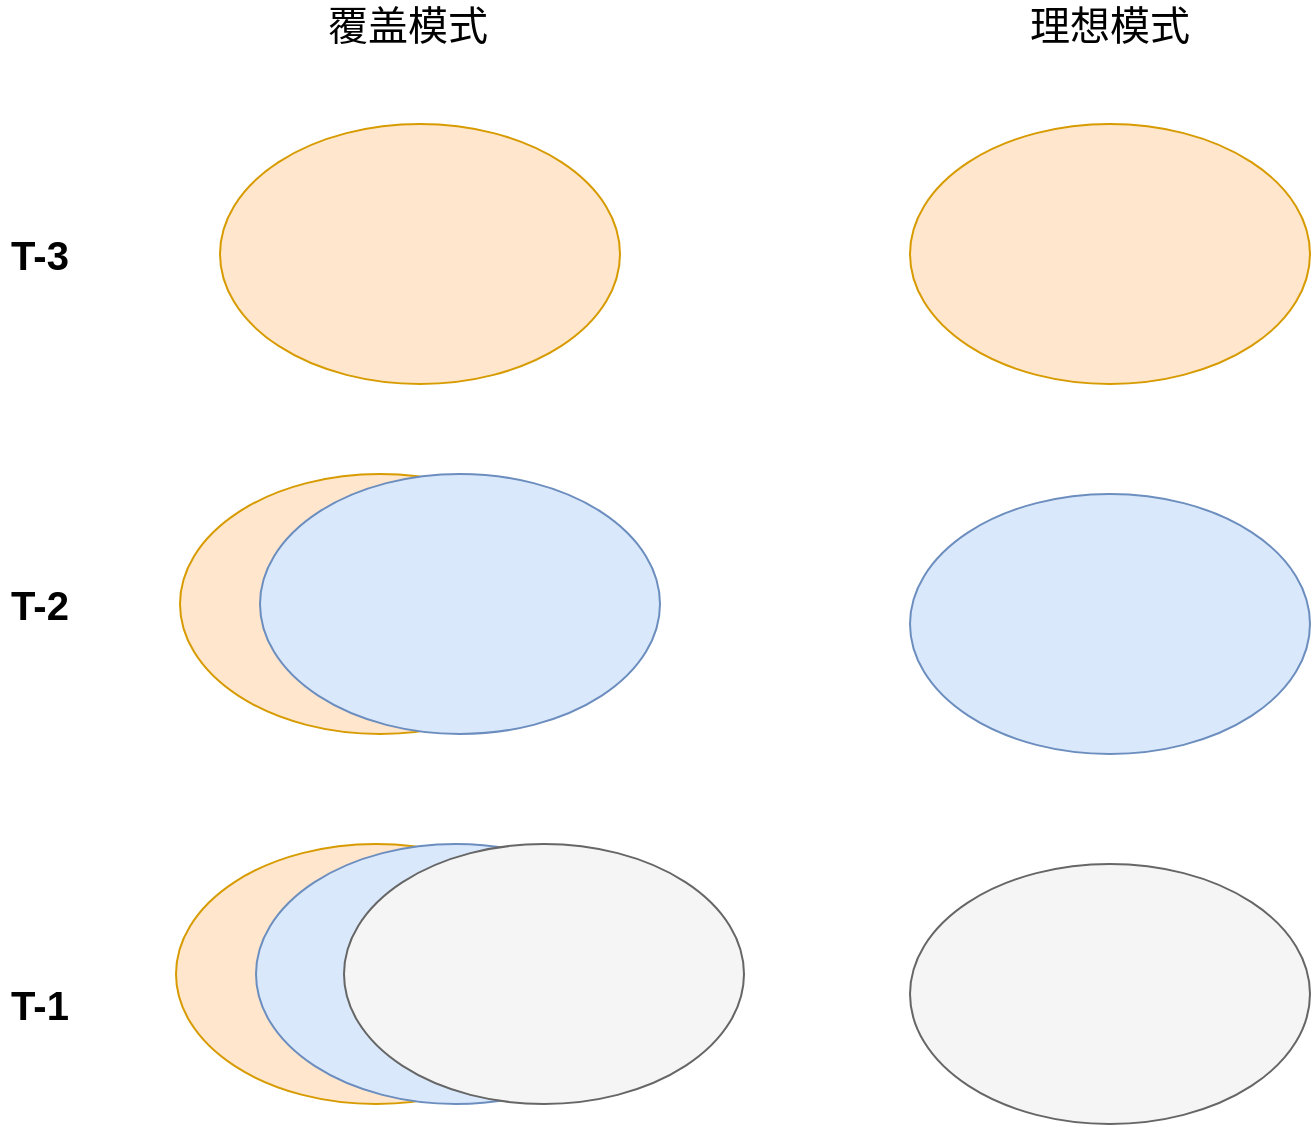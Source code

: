<mxfile version="14.9.0" type="github">
  <diagram id="0oDl1MHd10yxktUDLVmI" name="Page-1">
    <mxGraphModel dx="1255" dy="811" grid="1" gridSize="10" guides="1" tooltips="1" connect="1" arrows="1" fold="1" page="1" pageScale="1" pageWidth="827" pageHeight="1169" math="0" shadow="0">
      <root>
        <mxCell id="0" />
        <mxCell id="1" parent="0" />
        <mxCell id="EZFK8i8KoXwRZ8VUh1wl-1" value="" style="ellipse;whiteSpace=wrap;html=1;fillColor=#ffe6cc;strokeColor=#d79b00;" parent="1" vertex="1">
          <mxGeometry x="260" y="250" width="200" height="130" as="geometry" />
        </mxCell>
        <mxCell id="EZFK8i8KoXwRZ8VUh1wl-4" value="T-3" style="text;html=1;strokeColor=none;fillColor=none;align=center;verticalAlign=middle;whiteSpace=wrap;rounded=0;fontSize=20;fontStyle=1" parent="1" vertex="1">
          <mxGeometry x="150" y="305" width="40" height="20" as="geometry" />
        </mxCell>
        <mxCell id="EZFK8i8KoXwRZ8VUh1wl-5" value="T-2" style="text;html=1;strokeColor=none;fillColor=none;align=center;verticalAlign=middle;whiteSpace=wrap;rounded=0;fontSize=20;fontStyle=1" parent="1" vertex="1">
          <mxGeometry x="150" y="480" width="40" height="20" as="geometry" />
        </mxCell>
        <mxCell id="XyFCjjfE8dOl_hGJLJF1-1" value="" style="ellipse;whiteSpace=wrap;html=1;fillColor=#ffe6cc;strokeColor=#d79b00;" vertex="1" parent="1">
          <mxGeometry x="240" y="425" width="200" height="130" as="geometry" />
        </mxCell>
        <mxCell id="EZFK8i8KoXwRZ8VUh1wl-2" value="" style="ellipse;whiteSpace=wrap;html=1;fillColor=#dae8fc;strokeColor=#6c8ebf;" parent="1" vertex="1">
          <mxGeometry x="280" y="425" width="200" height="130" as="geometry" />
        </mxCell>
        <mxCell id="XyFCjjfE8dOl_hGJLJF1-2" value="T-1" style="text;html=1;strokeColor=none;fillColor=none;align=center;verticalAlign=middle;whiteSpace=wrap;rounded=0;fontSize=20;fontStyle=1" vertex="1" parent="1">
          <mxGeometry x="150" y="680" width="40" height="20" as="geometry" />
        </mxCell>
        <mxCell id="XyFCjjfE8dOl_hGJLJF1-3" value="" style="ellipse;whiteSpace=wrap;html=1;fillColor=#ffe6cc;strokeColor=#d79b00;" vertex="1" parent="1">
          <mxGeometry x="238" y="610" width="200" height="130" as="geometry" />
        </mxCell>
        <mxCell id="XyFCjjfE8dOl_hGJLJF1-4" value="" style="ellipse;whiteSpace=wrap;html=1;fillColor=#dae8fc;strokeColor=#6c8ebf;" vertex="1" parent="1">
          <mxGeometry x="278" y="610" width="200" height="130" as="geometry" />
        </mxCell>
        <mxCell id="EZFK8i8KoXwRZ8VUh1wl-3" value="" style="ellipse;whiteSpace=wrap;html=1;fillColor=#f5f5f5;strokeColor=#666666;fontColor=#333333;" parent="1" vertex="1">
          <mxGeometry x="322" y="610" width="200" height="130" as="geometry" />
        </mxCell>
        <mxCell id="XyFCjjfE8dOl_hGJLJF1-5" value="覆盖模式" style="text;html=1;strokeColor=none;fillColor=none;align=center;verticalAlign=middle;whiteSpace=wrap;rounded=0;fontSize=20;" vertex="1" parent="1">
          <mxGeometry x="300" y="190" width="108" height="20" as="geometry" />
        </mxCell>
        <mxCell id="XyFCjjfE8dOl_hGJLJF1-6" value="理想模式" style="text;html=1;strokeColor=none;fillColor=none;align=center;verticalAlign=middle;whiteSpace=wrap;rounded=0;fontSize=20;" vertex="1" parent="1">
          <mxGeometry x="640" y="190" width="130" height="20" as="geometry" />
        </mxCell>
        <mxCell id="XyFCjjfE8dOl_hGJLJF1-7" value="" style="ellipse;whiteSpace=wrap;html=1;fillColor=#ffe6cc;strokeColor=#d79b00;" vertex="1" parent="1">
          <mxGeometry x="605" y="250" width="200" height="130" as="geometry" />
        </mxCell>
        <mxCell id="XyFCjjfE8dOl_hGJLJF1-8" value="" style="ellipse;whiteSpace=wrap;html=1;fillColor=#dae8fc;strokeColor=#6c8ebf;" vertex="1" parent="1">
          <mxGeometry x="605" y="435" width="200" height="130" as="geometry" />
        </mxCell>
        <mxCell id="XyFCjjfE8dOl_hGJLJF1-9" value="" style="ellipse;whiteSpace=wrap;html=1;fillColor=#f5f5f5;strokeColor=#666666;fontColor=#333333;" vertex="1" parent="1">
          <mxGeometry x="605" y="620" width="200" height="130" as="geometry" />
        </mxCell>
      </root>
    </mxGraphModel>
  </diagram>
</mxfile>

